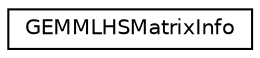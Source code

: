digraph "Graphical Class Hierarchy"
{
 // LATEX_PDF_SIZE
  edge [fontname="Helvetica",fontsize="10",labelfontname="Helvetica",labelfontsize="10"];
  node [fontname="Helvetica",fontsize="10",shape=record];
  rankdir="LR";
  Node0 [label="GEMMLHSMatrixInfo",height=0.2,width=0.4,color="black", fillcolor="white", style="filled",URL="$structarm__compute_1_1_g_e_m_m_l_h_s_matrix_info.xhtml",tooltip="GEMM LHS (Left Hand Side) matrix information."];
}
